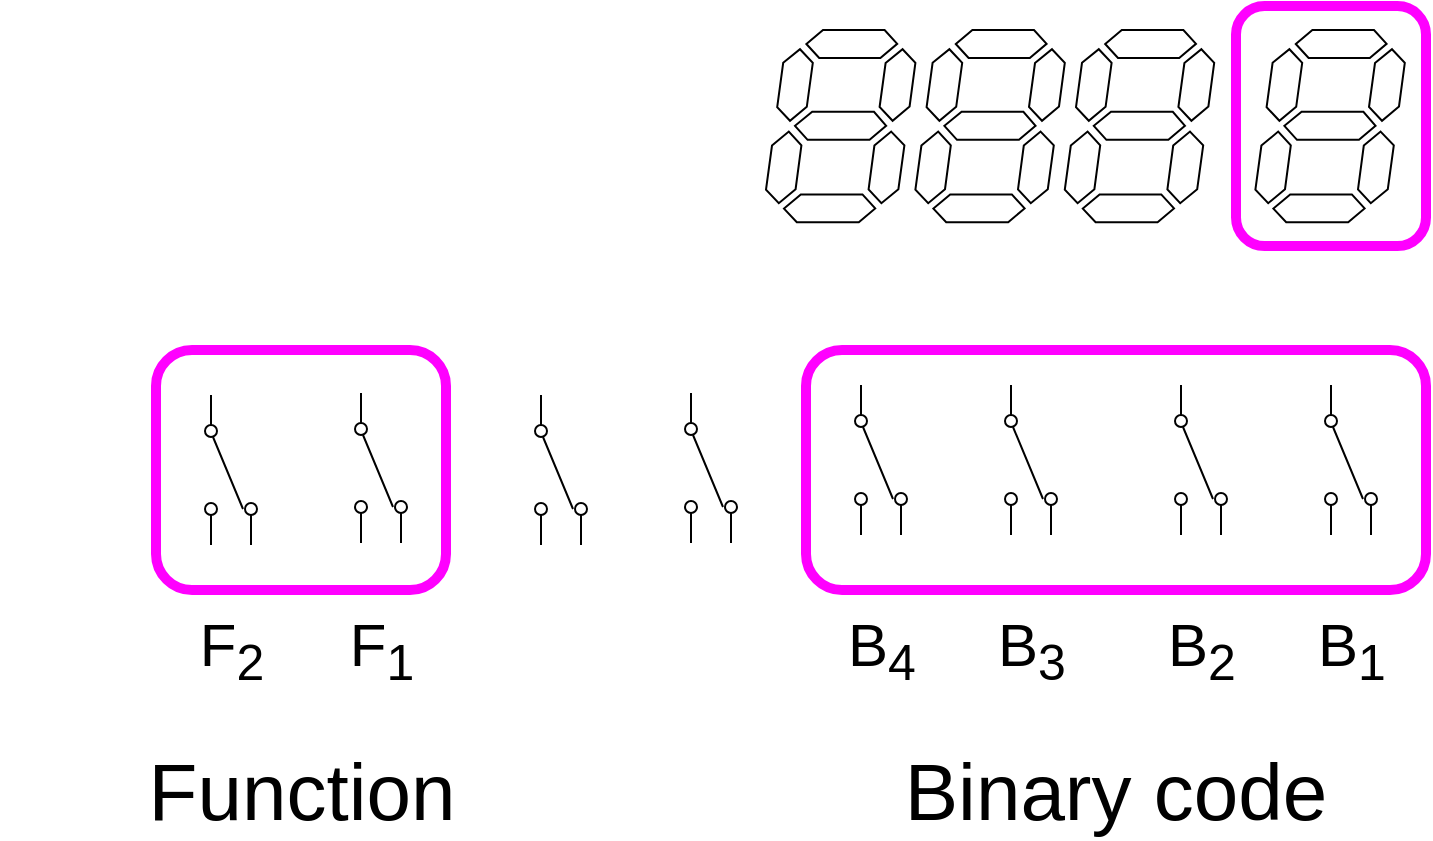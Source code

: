 <mxfile version="12.7.1" type="github">
  <diagram name="Page-1" id="7e0a89b8-554c-2b80-1dc8-d5c74ca68de4">
    <mxGraphModel dx="2081" dy="532" grid="1" gridSize="10" guides="1" tooltips="1" connect="1" arrows="1" fold="1" page="1" pageScale="1" pageWidth="1100" pageHeight="850" background="#ffffff" math="0" shadow="0">
      <root>
        <mxCell id="0" />
        <mxCell id="1" parent="0" />
        <mxCell id="zF1yohjajByQZwbTASdC-9" value="" style="pointerEvents=1;verticalLabelPosition=bottom;shadow=0;dashed=0;align=center;html=1;verticalAlign=top;shape=mxgraph.electrical.electro-mechanical.2-way_switch;rotation=90;" vertex="1" parent="1">
          <mxGeometry x="610" y="482" width="75" height="26" as="geometry" />
        </mxCell>
        <mxCell id="zF1yohjajByQZwbTASdC-10" value="" style="pointerEvents=1;verticalLabelPosition=bottom;shadow=0;dashed=0;align=center;html=1;verticalAlign=top;shape=mxgraph.electrical.electro-mechanical.2-way_switch;rotation=90;" vertex="1" parent="1">
          <mxGeometry x="535" y="482" width="75" height="26" as="geometry" />
        </mxCell>
        <mxCell id="zF1yohjajByQZwbTASdC-11" value="" style="pointerEvents=1;verticalLabelPosition=bottom;shadow=0;dashed=0;align=center;html=1;verticalAlign=top;shape=mxgraph.electrical.electro-mechanical.2-way_switch;rotation=90;" vertex="1" parent="1">
          <mxGeometry x="450" y="482" width="75" height="26" as="geometry" />
        </mxCell>
        <mxCell id="zF1yohjajByQZwbTASdC-12" value="" style="pointerEvents=1;verticalLabelPosition=bottom;shadow=0;dashed=0;align=center;html=1;verticalAlign=top;shape=mxgraph.electrical.electro-mechanical.2-way_switch;rotation=90;" vertex="1" parent="1">
          <mxGeometry x="375" y="482" width="75" height="26" as="geometry" />
        </mxCell>
        <mxCell id="zF1yohjajByQZwbTASdC-13" value="" style="pointerEvents=1;verticalLabelPosition=bottom;shadow=0;dashed=0;align=center;html=1;verticalAlign=top;shape=mxgraph.electrical.electro-mechanical.2-way_switch;rotation=90;" vertex="1" parent="1">
          <mxGeometry x="290" y="486" width="75" height="26" as="geometry" />
        </mxCell>
        <mxCell id="zF1yohjajByQZwbTASdC-14" value="" style="pointerEvents=1;verticalLabelPosition=bottom;shadow=0;dashed=0;align=center;html=1;verticalAlign=top;shape=mxgraph.electrical.electro-mechanical.2-way_switch;rotation=90;" vertex="1" parent="1">
          <mxGeometry x="215" y="487" width="75" height="26" as="geometry" />
        </mxCell>
        <mxCell id="zF1yohjajByQZwbTASdC-15" value="" style="pointerEvents=1;verticalLabelPosition=bottom;shadow=0;dashed=0;align=center;html=1;verticalAlign=top;shape=mxgraph.electrical.electro-mechanical.2-way_switch;rotation=90;" vertex="1" parent="1">
          <mxGeometry x="125" y="486" width="75" height="26" as="geometry" />
        </mxCell>
        <mxCell id="zF1yohjajByQZwbTASdC-16" value="" style="pointerEvents=1;verticalLabelPosition=bottom;shadow=0;dashed=0;align=center;html=1;verticalAlign=top;shape=mxgraph.electrical.electro-mechanical.2-way_switch;rotation=90;" vertex="1" parent="1">
          <mxGeometry x="50" y="487" width="75" height="26" as="geometry" />
        </mxCell>
        <mxCell id="zF1yohjajByQZwbTASdC-17" value="" style="verticalLabelPosition=bottom;shadow=0;dashed=0;align=center;html=1;verticalAlign=top;shape=mxgraph.electrical.opto_electronics.7_segment_display;pointerEvents=1;" vertex="1" parent="1">
          <mxGeometry x="355" y="280" width="74.7" height="96.1" as="geometry" />
        </mxCell>
        <mxCell id="zF1yohjajByQZwbTASdC-18" value="" style="verticalLabelPosition=bottom;shadow=0;dashed=0;align=center;html=1;verticalAlign=top;shape=mxgraph.electrical.opto_electronics.7_segment_display;pointerEvents=1;" vertex="1" parent="1">
          <mxGeometry x="429.7" y="280" width="74.7" height="96.1" as="geometry" />
        </mxCell>
        <mxCell id="zF1yohjajByQZwbTASdC-19" value="" style="verticalLabelPosition=bottom;shadow=0;dashed=0;align=center;html=1;verticalAlign=top;shape=mxgraph.electrical.opto_electronics.7_segment_display;pointerEvents=1;" vertex="1" parent="1">
          <mxGeometry x="504.4" y="280" width="74.7" height="96.1" as="geometry" />
        </mxCell>
        <mxCell id="zF1yohjajByQZwbTASdC-20" value="" style="verticalLabelPosition=bottom;shadow=0;dashed=0;align=center;html=1;verticalAlign=top;shape=mxgraph.electrical.opto_electronics.7_segment_display;pointerEvents=1;" vertex="1" parent="1">
          <mxGeometry x="599.7" y="280" width="74.7" height="96.1" as="geometry" />
        </mxCell>
        <mxCell id="zF1yohjajByQZwbTASdC-22" value="" style="rounded=1;whiteSpace=wrap;html=1;fillColor=none;strokeColor=#FF00FF;strokeWidth=5;" vertex="1" parent="1">
          <mxGeometry x="375" y="440" width="310" height="120" as="geometry" />
        </mxCell>
        <mxCell id="zF1yohjajByQZwbTASdC-23" value="" style="rounded=1;whiteSpace=wrap;html=1;fillColor=none;strokeColor=#FF00FF;strokeWidth=5;" vertex="1" parent="1">
          <mxGeometry x="50" y="440" width="145" height="120" as="geometry" />
        </mxCell>
        <mxCell id="zF1yohjajByQZwbTASdC-24" value="" style="rounded=1;whiteSpace=wrap;html=1;fillColor=none;strokeColor=#FF00FF;strokeWidth=5;" vertex="1" parent="1">
          <mxGeometry x="590" y="268.05" width="95" height="120" as="geometry" />
        </mxCell>
        <mxCell id="zF1yohjajByQZwbTASdC-25" value="&lt;font style=&quot;font-size: 40px&quot;&gt;Binary code&lt;/font&gt;" style="text;html=1;strokeColor=none;fillColor=none;align=center;verticalAlign=middle;whiteSpace=wrap;rounded=0;" vertex="1" parent="1">
          <mxGeometry x="380" y="650" width="300" height="20" as="geometry" />
        </mxCell>
        <mxCell id="zF1yohjajByQZwbTASdC-27" value="&lt;font style=&quot;font-size: 40px&quot;&gt;Function&lt;/font&gt;" style="text;html=1;strokeColor=none;fillColor=none;align=center;verticalAlign=middle;whiteSpace=wrap;rounded=0;" vertex="1" parent="1">
          <mxGeometry x="-27.5" y="650" width="300" height="20" as="geometry" />
        </mxCell>
        <mxCell id="zF1yohjajByQZwbTASdC-28" value="&lt;font style=&quot;font-size: 30px&quot;&gt;B&lt;sub&gt;1&lt;/sub&gt;&lt;/font&gt;" style="text;html=1;strokeColor=none;fillColor=none;align=center;verticalAlign=middle;whiteSpace=wrap;rounded=0;" vertex="1" parent="1">
          <mxGeometry x="627.5" y="580" width="40" height="20" as="geometry" />
        </mxCell>
        <mxCell id="zF1yohjajByQZwbTASdC-29" value="&lt;font style=&quot;font-size: 30px&quot;&gt;B&lt;sub&gt;2&lt;/sub&gt;&lt;/font&gt;" style="text;html=1;strokeColor=none;fillColor=none;align=center;verticalAlign=middle;whiteSpace=wrap;rounded=0;" vertex="1" parent="1">
          <mxGeometry x="552.5" y="580" width="40" height="20" as="geometry" />
        </mxCell>
        <mxCell id="zF1yohjajByQZwbTASdC-30" value="&lt;font style=&quot;font-size: 30px&quot;&gt;B&lt;sub&gt;3&lt;/sub&gt;&lt;/font&gt;" style="text;html=1;strokeColor=none;fillColor=none;align=center;verticalAlign=middle;whiteSpace=wrap;rounded=0;" vertex="1" parent="1">
          <mxGeometry x="467.5" y="580" width="40" height="20" as="geometry" />
        </mxCell>
        <mxCell id="zF1yohjajByQZwbTASdC-31" value="&lt;font style=&quot;font-size: 30px&quot;&gt;B&lt;sub&gt;4&lt;/sub&gt;&lt;/font&gt;" style="text;html=1;strokeColor=none;fillColor=none;align=center;verticalAlign=middle;whiteSpace=wrap;rounded=0;" vertex="1" parent="1">
          <mxGeometry x="392.5" y="580" width="40" height="20" as="geometry" />
        </mxCell>
        <mxCell id="zF1yohjajByQZwbTASdC-32" value="&lt;font style=&quot;font-size: 30px&quot;&gt;F&lt;sub&gt;1&lt;/sub&gt;&lt;/font&gt;" style="text;html=1;strokeColor=none;fillColor=none;align=center;verticalAlign=middle;whiteSpace=wrap;rounded=0;" vertex="1" parent="1">
          <mxGeometry x="142.5" y="580" width="40" height="20" as="geometry" />
        </mxCell>
        <mxCell id="zF1yohjajByQZwbTASdC-33" value="&lt;font style=&quot;font-size: 30px&quot;&gt;F&lt;sub&gt;2&lt;/sub&gt;&lt;/font&gt;" style="text;html=1;strokeColor=none;fillColor=none;align=center;verticalAlign=middle;whiteSpace=wrap;rounded=0;" vertex="1" parent="1">
          <mxGeometry x="67.5" y="580" width="40" height="20" as="geometry" />
        </mxCell>
      </root>
    </mxGraphModel>
  </diagram>
</mxfile>
